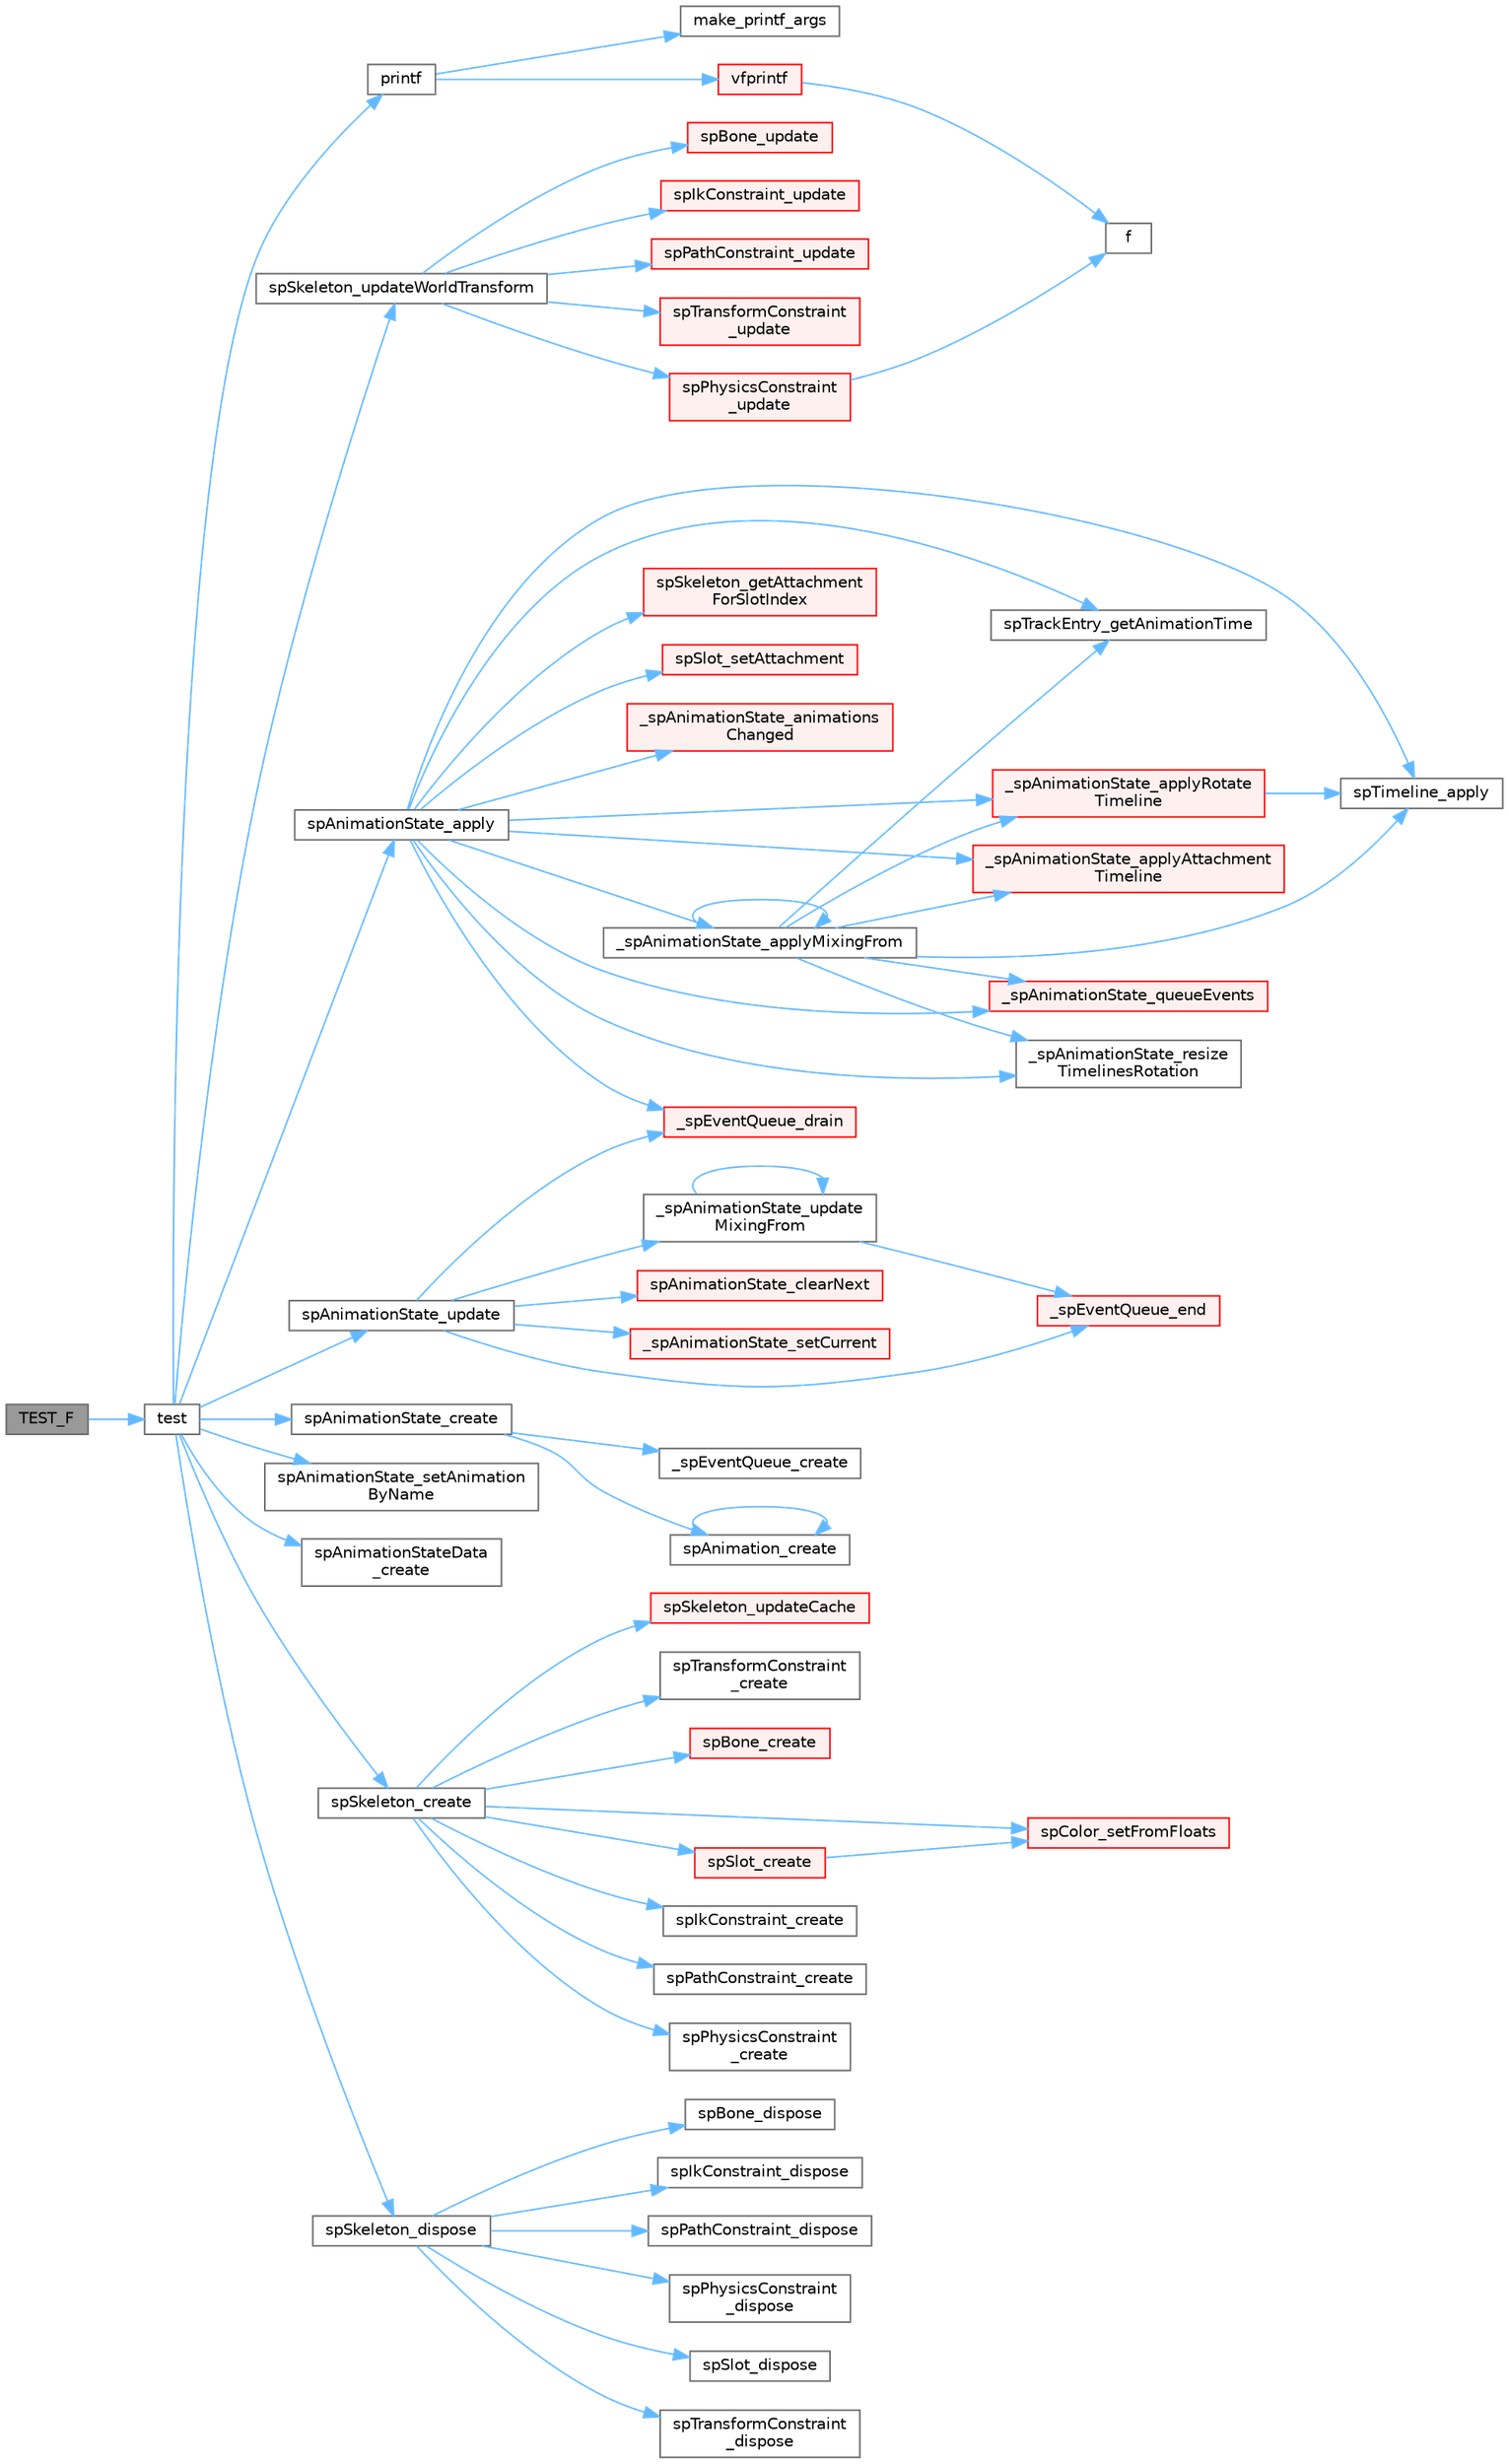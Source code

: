 digraph "TEST_F"
{
 // LATEX_PDF_SIZE
  bgcolor="transparent";
  edge [fontname=Helvetica,fontsize=10,labelfontname=Helvetica,labelfontsize=10];
  node [fontname=Helvetica,fontsize=10,shape=box,height=0.2,width=0.4];
  rankdir="LR";
  Node1 [id="Node000001",label="TEST_F",height=0.2,width=0.4,color="gray40", fillcolor="grey60", style="filled", fontcolor="black",tooltip=" "];
  Node1 -> Node2 [id="edge64_Node000001_Node000002",color="steelblue1",style="solid",tooltip=" "];
  Node2 [id="Node000002",label="test",height=0.2,width=0.4,color="grey40", fillcolor="white", style="filled",URL="$external_2spine-runtimes_2spine-sfml_2c_2example_2main_8cpp.html#aac5f14f710620d78720c06cd063ec0ca",tooltip=" "];
  Node2 -> Node3 [id="edge65_Node000002_Node000003",color="steelblue1",style="solid",tooltip=" "];
  Node3 [id="Node000003",label="printf",height=0.2,width=0.4,color="grey40", fillcolor="white", style="filled",URL="$printf_8h.html#aee3ed3a831f25f07e7be3919fff2203a",tooltip=" "];
  Node3 -> Node4 [id="edge66_Node000003_Node000004",color="steelblue1",style="solid",tooltip=" "];
  Node4 [id="Node000004",label="make_printf_args",height=0.2,width=0.4,color="grey40", fillcolor="white", style="filled",URL="$printf_8h.html#a27dcc0efcda04388971dbea3c875f122",tooltip=" "];
  Node3 -> Node5 [id="edge67_Node000003_Node000005",color="steelblue1",style="solid",tooltip=" "];
  Node5 [id="Node000005",label="vfprintf",height=0.2,width=0.4,color="red", fillcolor="#FFF0F0", style="filled",URL="$printf_8h.html#abb30aad964fc771fb52cf3ad88649df2",tooltip=" "];
  Node5 -> Node6 [id="edge68_Node000005_Node000006",color="steelblue1",style="solid",tooltip=" "];
  Node6 [id="Node000006",label="f",height=0.2,width=0.4,color="grey40", fillcolor="white", style="filled",URL="$cxx11__tensor__map_8cpp.html#a7f507fea02198f6cb81c86640c7b1a4e",tooltip=" "];
  Node2 -> Node34 [id="edge69_Node000002_Node000034",color="steelblue1",style="solid",tooltip=" "];
  Node34 [id="Node000034",label="spAnimationState_apply",height=0.2,width=0.4,color="grey40", fillcolor="white", style="filled",URL="$_animation_state_8c.html#a121811397a5e69b5d84b141172a860ad",tooltip=" "];
  Node34 -> Node35 [id="edge70_Node000034_Node000035",color="steelblue1",style="solid",tooltip=" "];
  Node35 [id="Node000035",label="_spAnimationState_animations\lChanged",height=0.2,width=0.4,color="red", fillcolor="#FFF0F0", style="filled",URL="$_animation_state_8c.html#a2e9127da71404d2e7f6715635f59714d",tooltip=" "];
  Node34 -> Node41 [id="edge71_Node000034_Node000041",color="steelblue1",style="solid",tooltip=" "];
  Node41 [id="Node000041",label="_spAnimationState_applyAttachment\lTimeline",height=0.2,width=0.4,color="red", fillcolor="#FFF0F0", style="filled",URL="$_animation_state_8c.html#a552cd264b22c69404ce34e0e773bcaa7",tooltip=" "];
  Node34 -> Node48 [id="edge72_Node000034_Node000048",color="steelblue1",style="solid",tooltip=" "];
  Node48 [id="Node000048",label="_spAnimationState_applyMixingFrom",height=0.2,width=0.4,color="grey40", fillcolor="white", style="filled",URL="$_animation_state_8c.html#ad872d0ff5d38b3ad75d02684ee46e3ef",tooltip=" "];
  Node48 -> Node41 [id="edge73_Node000048_Node000041",color="steelblue1",style="solid",tooltip=" "];
  Node48 -> Node48 [id="edge74_Node000048_Node000048",color="steelblue1",style="solid",tooltip=" "];
  Node48 -> Node49 [id="edge75_Node000048_Node000049",color="steelblue1",style="solid",tooltip=" "];
  Node49 [id="Node000049",label="_spAnimationState_applyRotate\lTimeline",height=0.2,width=0.4,color="red", fillcolor="#FFF0F0", style="filled",URL="$_animation_state_8c.html#a807375db0ba9e1c5a66ba60c03967a16",tooltip=" "];
  Node49 -> Node52 [id="edge76_Node000049_Node000052",color="steelblue1",style="solid",tooltip=" "];
  Node52 [id="Node000052",label="spTimeline_apply",height=0.2,width=0.4,color="grey40", fillcolor="white", style="filled",URL="$_animation_8c.html#a8f8846b1f976e08e2825cd8f2e4fed2a",tooltip=" "];
  Node48 -> Node53 [id="edge77_Node000048_Node000053",color="steelblue1",style="solid",tooltip=" "];
  Node53 [id="Node000053",label="_spAnimationState_queueEvents",height=0.2,width=0.4,color="red", fillcolor="#FFF0F0", style="filled",URL="$_animation_state_8c.html#a03841b3426944328c63e8dc965e5d202",tooltip=" "];
  Node48 -> Node60 [id="edge78_Node000048_Node000060",color="steelblue1",style="solid",tooltip=" "];
  Node60 [id="Node000060",label="_spAnimationState_resize\lTimelinesRotation",height=0.2,width=0.4,color="grey40", fillcolor="white", style="filled",URL="$_animation_state_8c.html#a586eb5371b2ecd094a959fb59981c011",tooltip=" "];
  Node48 -> Node52 [id="edge79_Node000048_Node000052",color="steelblue1",style="solid",tooltip=" "];
  Node48 -> Node61 [id="edge80_Node000048_Node000061",color="steelblue1",style="solid",tooltip=" "];
  Node61 [id="Node000061",label="spTrackEntry_getAnimationTime",height=0.2,width=0.4,color="grey40", fillcolor="white", style="filled",URL="$_animation_state_8c.html#a16e885e6da856346be434e44d94fff4d",tooltip=" "];
  Node34 -> Node49 [id="edge81_Node000034_Node000049",color="steelblue1",style="solid",tooltip=" "];
  Node34 -> Node53 [id="edge82_Node000034_Node000053",color="steelblue1",style="solid",tooltip=" "];
  Node34 -> Node60 [id="edge83_Node000034_Node000060",color="steelblue1",style="solid",tooltip=" "];
  Node34 -> Node62 [id="edge84_Node000034_Node000062",color="steelblue1",style="solid",tooltip=" "];
  Node62 [id="Node000062",label="_spEventQueue_drain",height=0.2,width=0.4,color="red", fillcolor="#FFF0F0", style="filled",URL="$_animation_state_8c.html#a2bb362df65f36453467acd9b360c600d",tooltip=" "];
  Node34 -> Node43 [id="edge85_Node000034_Node000043",color="steelblue1",style="solid",tooltip=" "];
  Node43 [id="Node000043",label="spSkeleton_getAttachment\lForSlotIndex",height=0.2,width=0.4,color="red", fillcolor="#FFF0F0", style="filled",URL="$_skeleton_8c.html#af67b15fea85286452cf9d8741a17b0ed",tooltip=" "];
  Node34 -> Node45 [id="edge86_Node000034_Node000045",color="steelblue1",style="solid",tooltip=" "];
  Node45 [id="Node000045",label="spSlot_setAttachment",height=0.2,width=0.4,color="red", fillcolor="#FFF0F0", style="filled",URL="$_slot_8c.html#a56d5b092e9d5418595813cec61d447cc",tooltip=" "];
  Node34 -> Node52 [id="edge87_Node000034_Node000052",color="steelblue1",style="solid",tooltip=" "];
  Node34 -> Node61 [id="edge88_Node000034_Node000061",color="steelblue1",style="solid",tooltip=" "];
  Node2 -> Node65 [id="edge89_Node000002_Node000065",color="steelblue1",style="solid",tooltip=" "];
  Node65 [id="Node000065",label="spAnimationState_create",height=0.2,width=0.4,color="grey40", fillcolor="white", style="filled",URL="$_animation_state_8c.html#a87beba99c1cc332a37af3d16d15454fd",tooltip=" "];
  Node65 -> Node66 [id="edge90_Node000065_Node000066",color="steelblue1",style="solid",tooltip=" "];
  Node66 [id="Node000066",label="_spEventQueue_create",height=0.2,width=0.4,color="grey40", fillcolor="white", style="filled",URL="$_animation_state_8c.html#a88ef8a5fb0d701a8e462f6963f0592cd",tooltip=" "];
  Node65 -> Node67 [id="edge91_Node000065_Node000067",color="steelblue1",style="solid",tooltip=" "];
  Node67 [id="Node000067",label="spAnimation_create",height=0.2,width=0.4,color="grey40", fillcolor="white", style="filled",URL="$_animation_8c.html#a65727a6d5fed75b3c730b88337a91070",tooltip=" "];
  Node67 -> Node67 [id="edge92_Node000067_Node000067",color="steelblue1",style="solid",tooltip=" "];
  Node2 -> Node68 [id="edge93_Node000002_Node000068",color="steelblue1",style="solid",tooltip=" "];
  Node68 [id="Node000068",label="spAnimationState_setAnimation\lByName",height=0.2,width=0.4,color="grey40", fillcolor="white", style="filled",URL="$spine-c_2include_2spine_2_animation_state_8h.html#a886473af828c2ec1222f62ea8aa5e470",tooltip=" "];
  Node2 -> Node69 [id="edge94_Node000002_Node000069",color="steelblue1",style="solid",tooltip=" "];
  Node69 [id="Node000069",label="spAnimationState_update",height=0.2,width=0.4,color="grey40", fillcolor="white", style="filled",URL="$_animation_state_8c.html#a6e0eaef7d5f047204c709cee9f51ef08",tooltip=" "];
  Node69 -> Node70 [id="edge95_Node000069_Node000070",color="steelblue1",style="solid",tooltip=" "];
  Node70 [id="Node000070",label="_spAnimationState_setCurrent",height=0.2,width=0.4,color="red", fillcolor="#FFF0F0", style="filled",URL="$_animation_state_8c.html#a7fd9c2b5f1e4e7ad96f8483118220e53",tooltip=" "];
  Node69 -> Node74 [id="edge96_Node000069_Node000074",color="steelblue1",style="solid",tooltip=" "];
  Node74 [id="Node000074",label="_spAnimationState_update\lMixingFrom",height=0.2,width=0.4,color="grey40", fillcolor="white", style="filled",URL="$_animation_state_8c.html#a811bfe34d8d6ae14d016aba963f38a5f",tooltip=" "];
  Node74 -> Node74 [id="edge97_Node000074_Node000074",color="steelblue1",style="solid",tooltip=" "];
  Node74 -> Node75 [id="edge98_Node000074_Node000075",color="steelblue1",style="solid",tooltip=" "];
  Node75 [id="Node000075",label="_spEventQueue_end",height=0.2,width=0.4,color="red", fillcolor="#FFF0F0", style="filled",URL="$_animation_state_8c.html#ae86eaf55ad672f17dcb738d9481d7bb9",tooltip=" "];
  Node69 -> Node62 [id="edge99_Node000069_Node000062",color="steelblue1",style="solid",tooltip=" "];
  Node69 -> Node75 [id="edge100_Node000069_Node000075",color="steelblue1",style="solid",tooltip=" "];
  Node69 -> Node76 [id="edge101_Node000069_Node000076",color="steelblue1",style="solid",tooltip=" "];
  Node76 [id="Node000076",label="spAnimationState_clearNext",height=0.2,width=0.4,color="red", fillcolor="#FFF0F0", style="filled",URL="$_animation_state_8c.html#a1116b24b2fd4730966c0c1705f16a515",tooltip=" "];
  Node2 -> Node78 [id="edge102_Node000002_Node000078",color="steelblue1",style="solid",tooltip=" "];
  Node78 [id="Node000078",label="spAnimationStateData\l_create",height=0.2,width=0.4,color="grey40", fillcolor="white", style="filled",URL="$_animation_state_data_8c.html#a8c7606d99b6d3ca45a45f696191e184b",tooltip=" "];
  Node2 -> Node79 [id="edge103_Node000002_Node000079",color="steelblue1",style="solid",tooltip=" "];
  Node79 [id="Node000079",label="spSkeleton_create",height=0.2,width=0.4,color="grey40", fillcolor="white", style="filled",URL="$_skeleton_8c.html#adafc127ff4d17039cb355ad7941b4687",tooltip=" "];
  Node79 -> Node80 [id="edge104_Node000079_Node000080",color="steelblue1",style="solid",tooltip=" "];
  Node80 [id="Node000080",label="spBone_create",height=0.2,width=0.4,color="red", fillcolor="#FFF0F0", style="filled",URL="$_bone_8c.html#a672c3edad19d7bf482bf13e7f01ee97b",tooltip=" "];
  Node79 -> Node82 [id="edge105_Node000079_Node000082",color="steelblue1",style="solid",tooltip=" "];
  Node82 [id="Node000082",label="spColor_setFromFloats",height=0.2,width=0.4,color="red", fillcolor="#FFF0F0", style="filled",URL="$_color_8c.html#aef2bc0c9016302022f25c89ba5b36a2c",tooltip=" "];
  Node79 -> Node84 [id="edge106_Node000079_Node000084",color="steelblue1",style="solid",tooltip=" "];
  Node84 [id="Node000084",label="spIkConstraint_create",height=0.2,width=0.4,color="grey40", fillcolor="white", style="filled",URL="$spine-c_2include_2spine_2_ik_constraint_8h.html#adc550d0f541e94be4e2d44930dcc8b2e",tooltip=" "];
  Node79 -> Node85 [id="edge107_Node000079_Node000085",color="steelblue1",style="solid",tooltip=" "];
  Node85 [id="Node000085",label="spPathConstraint_create",height=0.2,width=0.4,color="grey40", fillcolor="white", style="filled",URL="$spine-c_2include_2spine_2_path_constraint_8h.html#adcee199676387bd744e4b147c99eb39b",tooltip=" "];
  Node79 -> Node86 [id="edge108_Node000079_Node000086",color="steelblue1",style="solid",tooltip=" "];
  Node86 [id="Node000086",label="spPhysicsConstraint\l_create",height=0.2,width=0.4,color="grey40", fillcolor="white", style="filled",URL="$_physics_constraint_8c.html#a32a2345e660c659a94668d1de4dba981",tooltip=" "];
  Node79 -> Node87 [id="edge109_Node000079_Node000087",color="steelblue1",style="solid",tooltip=" "];
  Node87 [id="Node000087",label="spSkeleton_updateCache",height=0.2,width=0.4,color="red", fillcolor="#FFF0F0", style="filled",URL="$_skeleton_8c.html#a62e01f12f86149c4fed351f27e022c76",tooltip=" "];
  Node79 -> Node97 [id="edge110_Node000079_Node000097",color="steelblue1",style="solid",tooltip=" "];
  Node97 [id="Node000097",label="spSlot_create",height=0.2,width=0.4,color="red", fillcolor="#FFF0F0", style="filled",URL="$_slot_8c.html#a425f2e6a489e790f26bda11dd18f3a4a",tooltip=" "];
  Node97 -> Node82 [id="edge111_Node000097_Node000082",color="steelblue1",style="solid",tooltip=" "];
  Node79 -> Node101 [id="edge112_Node000079_Node000101",color="steelblue1",style="solid",tooltip=" "];
  Node101 [id="Node000101",label="spTransformConstraint\l_create",height=0.2,width=0.4,color="grey40", fillcolor="white", style="filled",URL="$spine-c_2include_2spine_2_transform_constraint_8h.html#a2fc2c8fc06c7e11463e6a3acf202f353",tooltip=" "];
  Node2 -> Node102 [id="edge113_Node000002_Node000102",color="steelblue1",style="solid",tooltip=" "];
  Node102 [id="Node000102",label="spSkeleton_dispose",height=0.2,width=0.4,color="grey40", fillcolor="white", style="filled",URL="$_skeleton_8c.html#a77f856011e09776af5a8d8e45446bc72",tooltip=" "];
  Node102 -> Node103 [id="edge114_Node000102_Node000103",color="steelblue1",style="solid",tooltip=" "];
  Node103 [id="Node000103",label="spBone_dispose",height=0.2,width=0.4,color="grey40", fillcolor="white", style="filled",URL="$_bone_8c.html#ac9432169a9965bcbc2ee09fdd40ae4a2",tooltip=" "];
  Node102 -> Node104 [id="edge115_Node000102_Node000104",color="steelblue1",style="solid",tooltip=" "];
  Node104 [id="Node000104",label="spIkConstraint_dispose",height=0.2,width=0.4,color="grey40", fillcolor="white", style="filled",URL="$_ik_constraint_8c.html#ab562f2c38689e012955f64da69cbdd51",tooltip=" "];
  Node102 -> Node105 [id="edge116_Node000102_Node000105",color="steelblue1",style="solid",tooltip=" "];
  Node105 [id="Node000105",label="spPathConstraint_dispose",height=0.2,width=0.4,color="grey40", fillcolor="white", style="filled",URL="$_path_constraint_8c.html#a89a998f72f23fadea74c6cb7403d19a5",tooltip=" "];
  Node102 -> Node106 [id="edge117_Node000102_Node000106",color="steelblue1",style="solid",tooltip=" "];
  Node106 [id="Node000106",label="spPhysicsConstraint\l_dispose",height=0.2,width=0.4,color="grey40", fillcolor="white", style="filled",URL="$_physics_constraint_8c.html#a7d0e849bcc7d76d81f5a9f31e2fdb8f6",tooltip=" "];
  Node102 -> Node107 [id="edge118_Node000102_Node000107",color="steelblue1",style="solid",tooltip=" "];
  Node107 [id="Node000107",label="spSlot_dispose",height=0.2,width=0.4,color="grey40", fillcolor="white", style="filled",URL="$_slot_8c.html#abc79e957760a12acef34938e456201e7",tooltip=" "];
  Node102 -> Node108 [id="edge119_Node000102_Node000108",color="steelblue1",style="solid",tooltip=" "];
  Node108 [id="Node000108",label="spTransformConstraint\l_dispose",height=0.2,width=0.4,color="grey40", fillcolor="white", style="filled",URL="$_transform_constraint_8c.html#aa1b7de86ac6d61687962b5f9171ec5cb",tooltip=" "];
  Node2 -> Node109 [id="edge120_Node000002_Node000109",color="steelblue1",style="solid",tooltip=" "];
  Node109 [id="Node000109",label="spSkeleton_updateWorldTransform",height=0.2,width=0.4,color="grey40", fillcolor="white", style="filled",URL="$_skeleton_8c.html#aacbe2c41263148e0b8e88724bd6e19a8",tooltip=" "];
  Node109 -> Node110 [id="edge121_Node000109_Node000110",color="steelblue1",style="solid",tooltip=" "];
  Node110 [id="Node000110",label="spBone_update",height=0.2,width=0.4,color="red", fillcolor="#FFF0F0", style="filled",URL="$_bone_8c.html#a96a2c03c88ccdaa90a318fbb786acaad",tooltip=" "];
  Node109 -> Node113 [id="edge122_Node000109_Node000113",color="steelblue1",style="solid",tooltip=" "];
  Node113 [id="Node000113",label="spIkConstraint_update",height=0.2,width=0.4,color="red", fillcolor="#FFF0F0", style="filled",URL="$_ik_constraint_8c.html#ae1ee5ccd8d827f7c377f2597775b912b",tooltip=" "];
  Node109 -> Node116 [id="edge123_Node000109_Node000116",color="steelblue1",style="solid",tooltip=" "];
  Node116 [id="Node000116",label="spPathConstraint_update",height=0.2,width=0.4,color="red", fillcolor="#FFF0F0", style="filled",URL="$_path_constraint_8c.html#ab89d8c228a139da6ec1847798ae02883",tooltip=" "];
  Node109 -> Node130 [id="edge124_Node000109_Node000130",color="steelblue1",style="solid",tooltip=" "];
  Node130 [id="Node000130",label="spPhysicsConstraint\l_update",height=0.2,width=0.4,color="red", fillcolor="#FFF0F0", style="filled",URL="$_physics_constraint_8c.html#aae7a7d39f255286177b2fe6a9fb3514d",tooltip=" "];
  Node130 -> Node6 [id="edge125_Node000130_Node000006",color="steelblue1",style="solid",tooltip=" "];
  Node109 -> Node134 [id="edge126_Node000109_Node000134",color="steelblue1",style="solid",tooltip=" "];
  Node134 [id="Node000134",label="spTransformConstraint\l_update",height=0.2,width=0.4,color="red", fillcolor="#FFF0F0", style="filled",URL="$_transform_constraint_8c.html#a902d99912b8b62293df2082fd45a5a6b",tooltip=" "];
}

